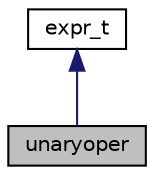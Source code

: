 digraph "unaryoper"
{
 // LATEX_PDF_SIZE
  edge [fontname="Helvetica",fontsize="10",labelfontname="Helvetica",labelfontsize="10"];
  node [fontname="Helvetica",fontsize="10",shape=record];
  Node1 [label="unaryoper",height=0.2,width=0.4,color="black", fillcolor="grey75", style="filled", fontcolor="black",tooltip="Реализация унарных операции(!,-)"];
  Node2 -> Node1 [dir="back",color="midnightblue",fontsize="10",style="solid",fontname="Helvetica"];
  Node2 [label="expr_t",height=0.2,width=0.4,color="black", fillcolor="white", style="filled",URL="$classexpr__t.html",tooltip="Реализация выражений"];
}
